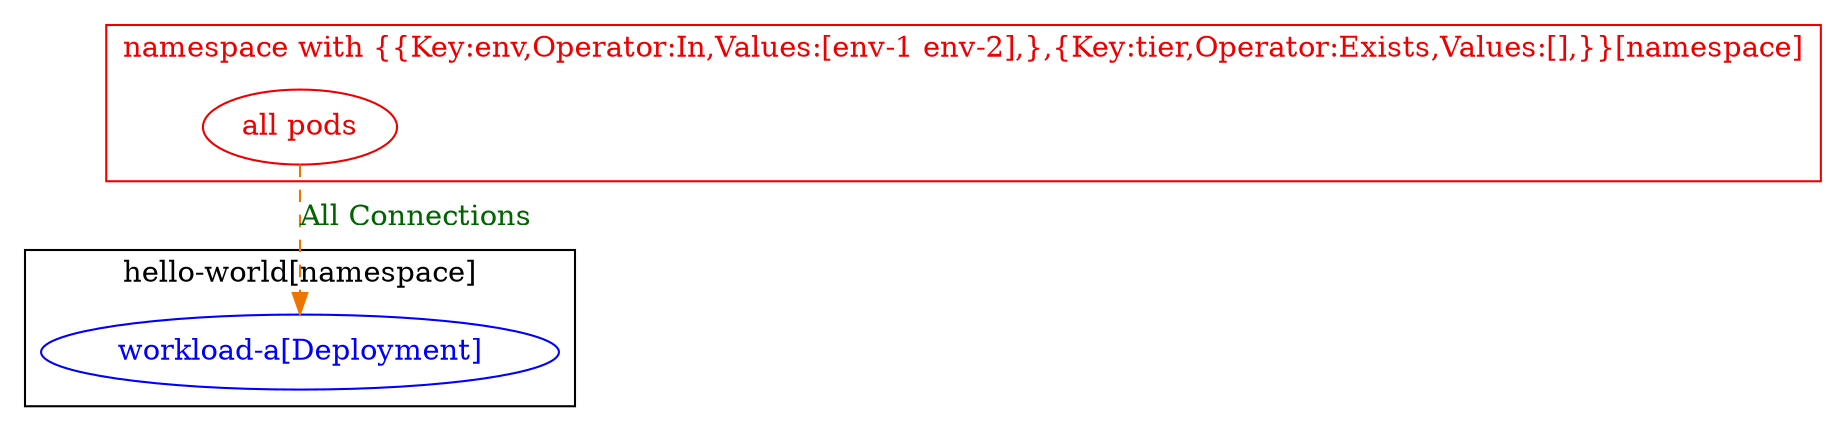 digraph {
	subgraph "cluster_hello_world[namespace]" {
		color="black"
		fontcolor="black"
		"hello-world/workload-a[Deployment]" [label="workload-a[Deployment]" color="blue" fontcolor="blue"]
		label="hello-world[namespace]"
	}
	subgraph "cluster_namespace with {{Key:env,Operator:In,Values:[env_1 env_2],},{Key:tier,Operator:Exists,Values:[],}}[namespace]" {
		color="red2"
		fontcolor="red2"
		"all pods_in_namespace with {{Key:env,Operator:In,Values:[env-1 env-2],},{Key:tier,Operator:Exists,Values:[],}}" [label="all pods" color="red2" fontcolor="red2"]
		label="namespace with {{Key:env,Operator:In,Values:[env-1 env-2],},{Key:tier,Operator:Exists,Values:[],}}[namespace]"
	}
	"all pods_in_namespace with {{Key:env,Operator:In,Values:[env-1 env-2],},{Key:tier,Operator:Exists,Values:[],}}" -> "hello-world/workload-a[Deployment]" [label="All Connections" color="darkorange2" fontcolor="darkgreen" weight=1 style=dashed]
}
